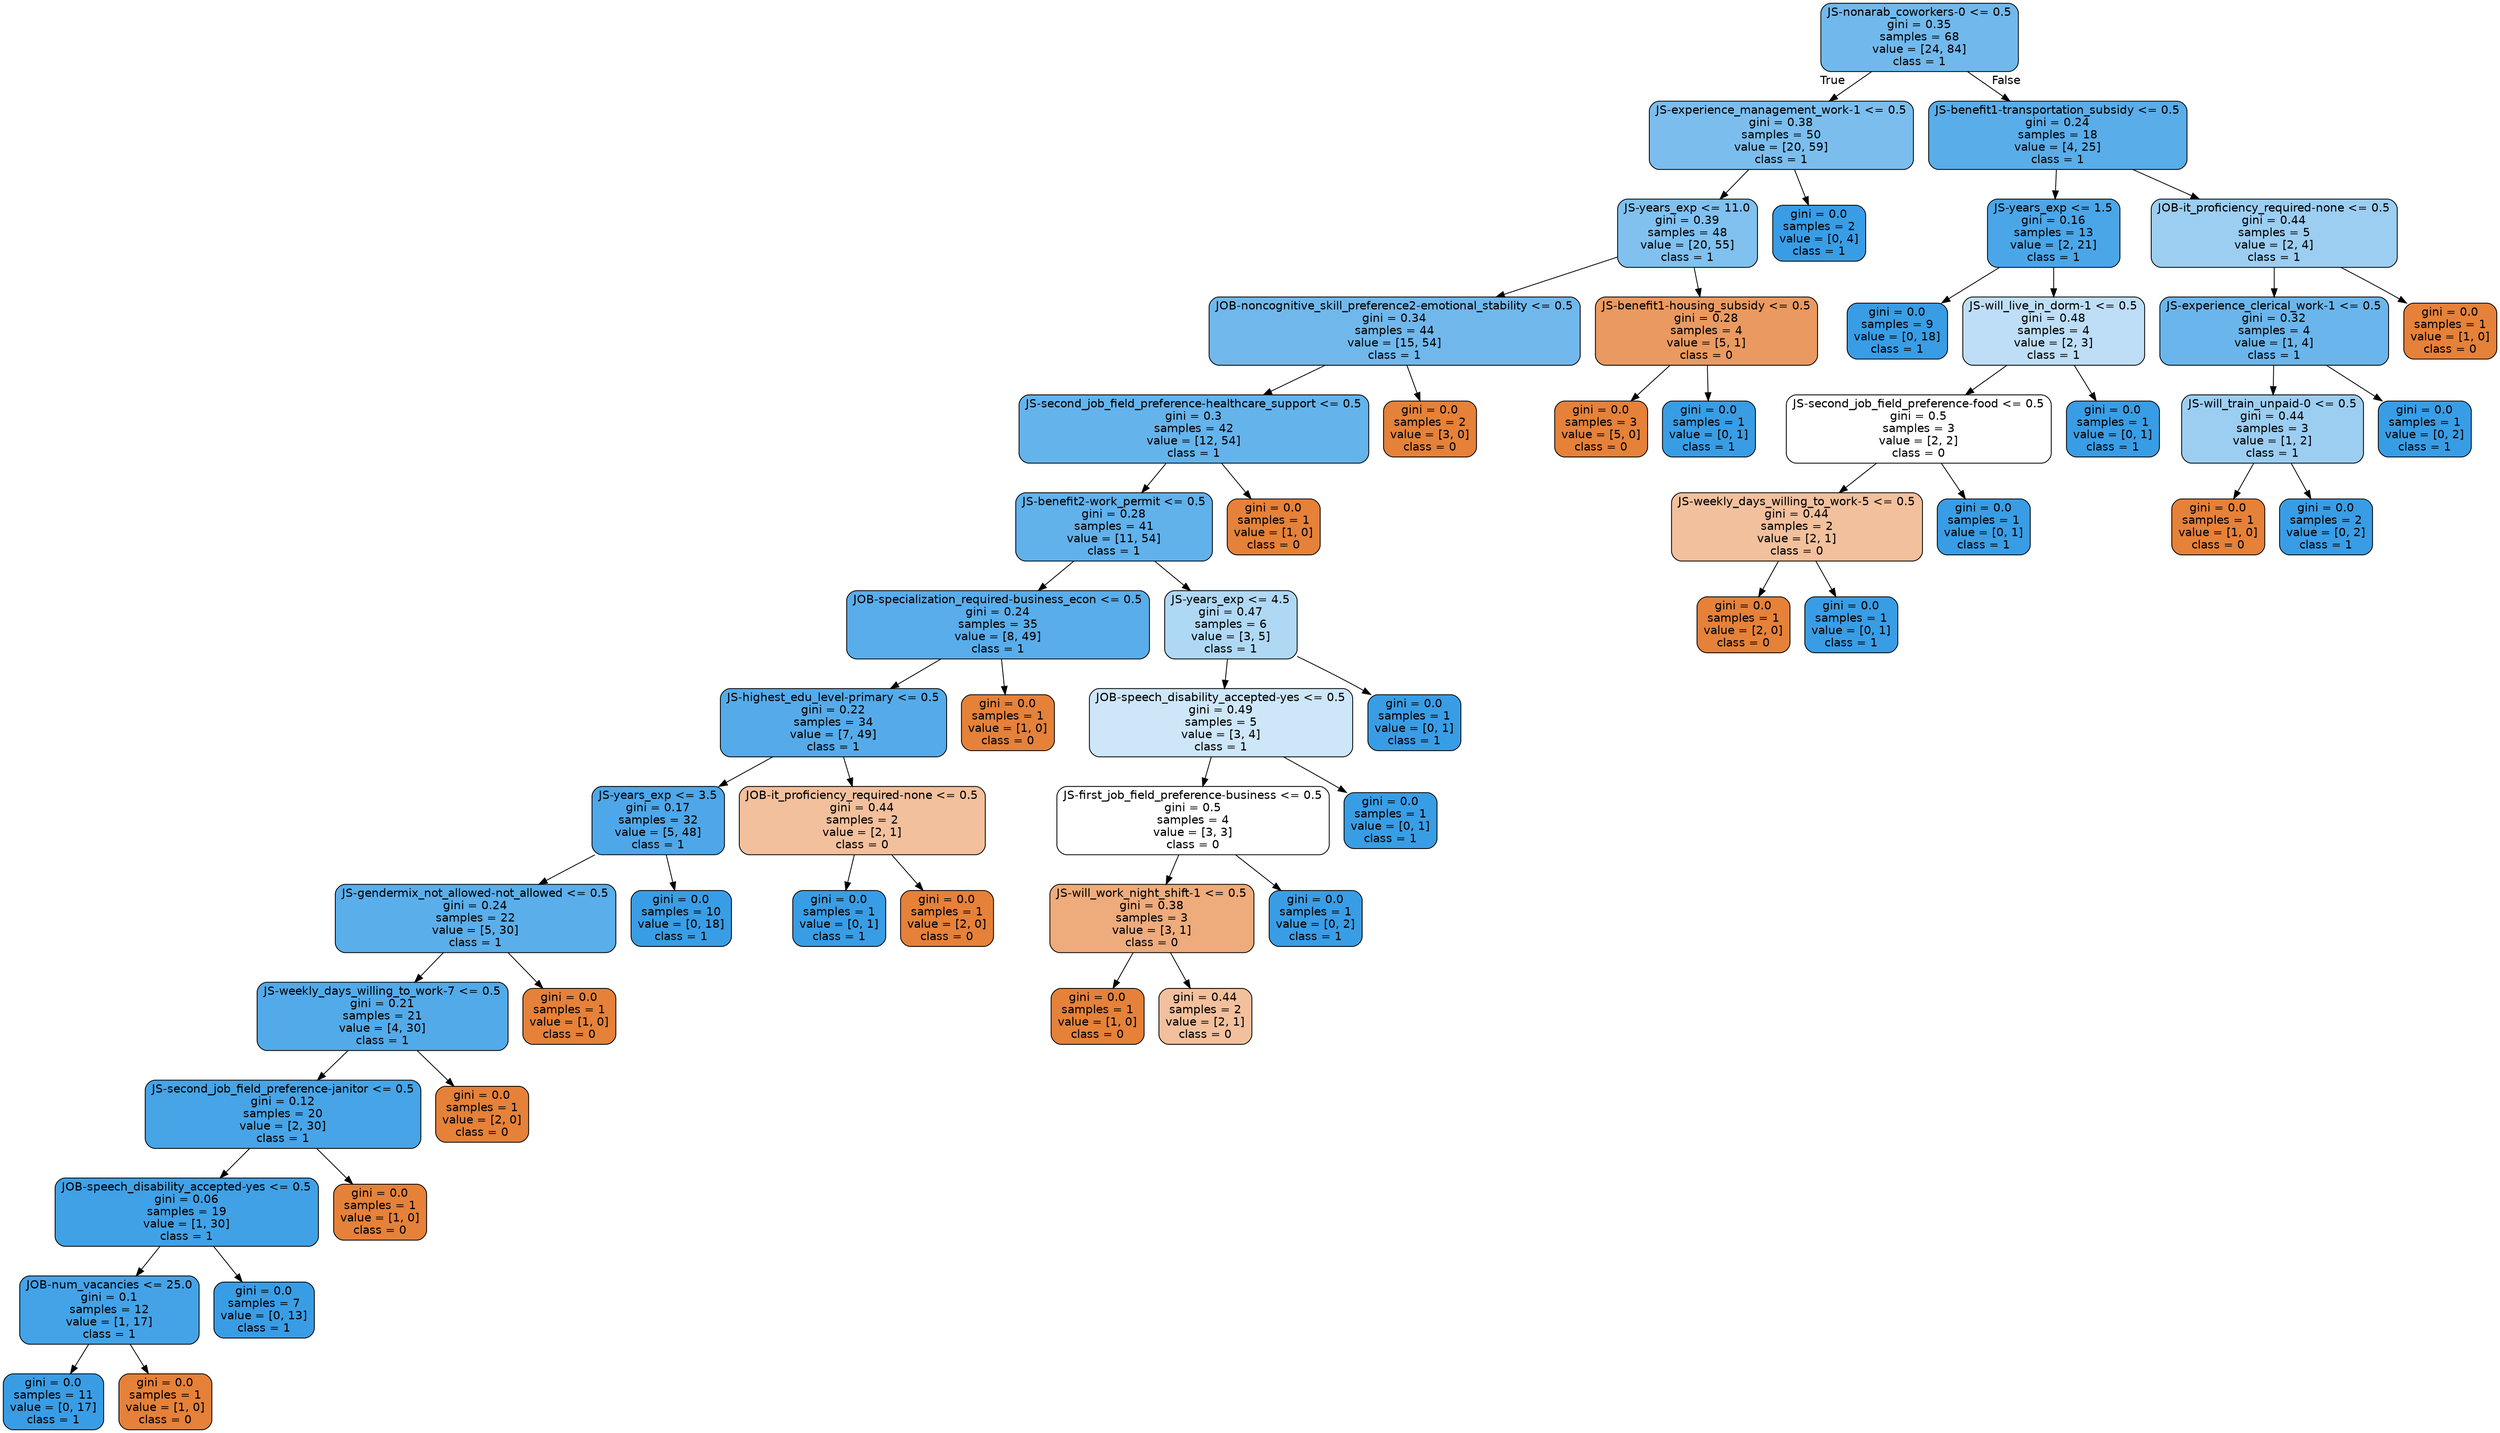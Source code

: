 digraph Tree {
node [shape=box, style="filled, rounded", color="black", fontname=helvetica] ;
edge [fontname=helvetica] ;
0 [label="JS-nonarab_coworkers-0 <= 0.5\ngini = 0.35\nsamples = 68\nvalue = [24, 84]\nclass = 1", fillcolor="#399de5b6"] ;
1 [label="JS-experience_management_work-1 <= 0.5\ngini = 0.38\nsamples = 50\nvalue = [20, 59]\nclass = 1", fillcolor="#399de5a9"] ;
0 -> 1 [labeldistance=2.5, labelangle=45, headlabel="True"] ;
2 [label="JS-years_exp <= 11.0\ngini = 0.39\nsamples = 48\nvalue = [20, 55]\nclass = 1", fillcolor="#399de5a2"] ;
1 -> 2 ;
3 [label="JOB-noncognitive_skill_preference2-emotional_stability <= 0.5\ngini = 0.34\nsamples = 44\nvalue = [15, 54]\nclass = 1", fillcolor="#399de5b8"] ;
2 -> 3 ;
4 [label="JS-second_job_field_preference-healthcare_support <= 0.5\ngini = 0.3\nsamples = 42\nvalue = [12, 54]\nclass = 1", fillcolor="#399de5c6"] ;
3 -> 4 ;
5 [label="JS-benefit2-work_permit <= 0.5\ngini = 0.28\nsamples = 41\nvalue = [11, 54]\nclass = 1", fillcolor="#399de5cb"] ;
4 -> 5 ;
6 [label="JOB-specialization_required-business_econ <= 0.5\ngini = 0.24\nsamples = 35\nvalue = [8, 49]\nclass = 1", fillcolor="#399de5d5"] ;
5 -> 6 ;
7 [label="JS-highest_edu_level-primary <= 0.5\ngini = 0.22\nsamples = 34\nvalue = [7, 49]\nclass = 1", fillcolor="#399de5db"] ;
6 -> 7 ;
8 [label="JS-years_exp <= 3.5\ngini = 0.17\nsamples = 32\nvalue = [5, 48]\nclass = 1", fillcolor="#399de5e4"] ;
7 -> 8 ;
9 [label="JS-gendermix_not_allowed-not_allowed <= 0.5\ngini = 0.24\nsamples = 22\nvalue = [5, 30]\nclass = 1", fillcolor="#399de5d4"] ;
8 -> 9 ;
10 [label="JS-weekly_days_willing_to_work-7 <= 0.5\ngini = 0.21\nsamples = 21\nvalue = [4, 30]\nclass = 1", fillcolor="#399de5dd"] ;
9 -> 10 ;
11 [label="JS-second_job_field_preference-janitor <= 0.5\ngini = 0.12\nsamples = 20\nvalue = [2, 30]\nclass = 1", fillcolor="#399de5ee"] ;
10 -> 11 ;
12 [label="JOB-speech_disability_accepted-yes <= 0.5\ngini = 0.06\nsamples = 19\nvalue = [1, 30]\nclass = 1", fillcolor="#399de5f6"] ;
11 -> 12 ;
13 [label="JOB-num_vacancies <= 25.0\ngini = 0.1\nsamples = 12\nvalue = [1, 17]\nclass = 1", fillcolor="#399de5f0"] ;
12 -> 13 ;
14 [label="gini = 0.0\nsamples = 11\nvalue = [0, 17]\nclass = 1", fillcolor="#399de5ff"] ;
13 -> 14 ;
15 [label="gini = 0.0\nsamples = 1\nvalue = [1, 0]\nclass = 0", fillcolor="#e58139ff"] ;
13 -> 15 ;
16 [label="gini = 0.0\nsamples = 7\nvalue = [0, 13]\nclass = 1", fillcolor="#399de5ff"] ;
12 -> 16 ;
17 [label="gini = 0.0\nsamples = 1\nvalue = [1, 0]\nclass = 0", fillcolor="#e58139ff"] ;
11 -> 17 ;
18 [label="gini = 0.0\nsamples = 1\nvalue = [2, 0]\nclass = 0", fillcolor="#e58139ff"] ;
10 -> 18 ;
19 [label="gini = 0.0\nsamples = 1\nvalue = [1, 0]\nclass = 0", fillcolor="#e58139ff"] ;
9 -> 19 ;
20 [label="gini = 0.0\nsamples = 10\nvalue = [0, 18]\nclass = 1", fillcolor="#399de5ff"] ;
8 -> 20 ;
21 [label="JOB-it_proficiency_required-none <= 0.5\ngini = 0.44\nsamples = 2\nvalue = [2, 1]\nclass = 0", fillcolor="#e581397f"] ;
7 -> 21 ;
22 [label="gini = 0.0\nsamples = 1\nvalue = [0, 1]\nclass = 1", fillcolor="#399de5ff"] ;
21 -> 22 ;
23 [label="gini = 0.0\nsamples = 1\nvalue = [2, 0]\nclass = 0", fillcolor="#e58139ff"] ;
21 -> 23 ;
24 [label="gini = 0.0\nsamples = 1\nvalue = [1, 0]\nclass = 0", fillcolor="#e58139ff"] ;
6 -> 24 ;
25 [label="JS-years_exp <= 4.5\ngini = 0.47\nsamples = 6\nvalue = [3, 5]\nclass = 1", fillcolor="#399de566"] ;
5 -> 25 ;
26 [label="JOB-speech_disability_accepted-yes <= 0.5\ngini = 0.49\nsamples = 5\nvalue = [3, 4]\nclass = 1", fillcolor="#399de540"] ;
25 -> 26 ;
27 [label="JS-first_job_field_preference-business <= 0.5\ngini = 0.5\nsamples = 4\nvalue = [3, 3]\nclass = 0", fillcolor="#e5813900"] ;
26 -> 27 ;
28 [label="JS-will_work_night_shift-1 <= 0.5\ngini = 0.38\nsamples = 3\nvalue = [3, 1]\nclass = 0", fillcolor="#e58139aa"] ;
27 -> 28 ;
29 [label="gini = 0.0\nsamples = 1\nvalue = [1, 0]\nclass = 0", fillcolor="#e58139ff"] ;
28 -> 29 ;
30 [label="gini = 0.44\nsamples = 2\nvalue = [2, 1]\nclass = 0", fillcolor="#e581397f"] ;
28 -> 30 ;
31 [label="gini = 0.0\nsamples = 1\nvalue = [0, 2]\nclass = 1", fillcolor="#399de5ff"] ;
27 -> 31 ;
32 [label="gini = 0.0\nsamples = 1\nvalue = [0, 1]\nclass = 1", fillcolor="#399de5ff"] ;
26 -> 32 ;
33 [label="gini = 0.0\nsamples = 1\nvalue = [0, 1]\nclass = 1", fillcolor="#399de5ff"] ;
25 -> 33 ;
34 [label="gini = 0.0\nsamples = 1\nvalue = [1, 0]\nclass = 0", fillcolor="#e58139ff"] ;
4 -> 34 ;
35 [label="gini = 0.0\nsamples = 2\nvalue = [3, 0]\nclass = 0", fillcolor="#e58139ff"] ;
3 -> 35 ;
36 [label="JS-benefit1-housing_subsidy <= 0.5\ngini = 0.28\nsamples = 4\nvalue = [5, 1]\nclass = 0", fillcolor="#e58139cc"] ;
2 -> 36 ;
37 [label="gini = 0.0\nsamples = 3\nvalue = [5, 0]\nclass = 0", fillcolor="#e58139ff"] ;
36 -> 37 ;
38 [label="gini = 0.0\nsamples = 1\nvalue = [0, 1]\nclass = 1", fillcolor="#399de5ff"] ;
36 -> 38 ;
39 [label="gini = 0.0\nsamples = 2\nvalue = [0, 4]\nclass = 1", fillcolor="#399de5ff"] ;
1 -> 39 ;
40 [label="JS-benefit1-transportation_subsidy <= 0.5\ngini = 0.24\nsamples = 18\nvalue = [4, 25]\nclass = 1", fillcolor="#399de5d6"] ;
0 -> 40 [labeldistance=2.5, labelangle=-45, headlabel="False"] ;
41 [label="JS-years_exp <= 1.5\ngini = 0.16\nsamples = 13\nvalue = [2, 21]\nclass = 1", fillcolor="#399de5e7"] ;
40 -> 41 ;
42 [label="gini = 0.0\nsamples = 9\nvalue = [0, 18]\nclass = 1", fillcolor="#399de5ff"] ;
41 -> 42 ;
43 [label="JS-will_live_in_dorm-1 <= 0.5\ngini = 0.48\nsamples = 4\nvalue = [2, 3]\nclass = 1", fillcolor="#399de555"] ;
41 -> 43 ;
44 [label="JS-second_job_field_preference-food <= 0.5\ngini = 0.5\nsamples = 3\nvalue = [2, 2]\nclass = 0", fillcolor="#e5813900"] ;
43 -> 44 ;
45 [label="JS-weekly_days_willing_to_work-5 <= 0.5\ngini = 0.44\nsamples = 2\nvalue = [2, 1]\nclass = 0", fillcolor="#e581397f"] ;
44 -> 45 ;
46 [label="gini = 0.0\nsamples = 1\nvalue = [2, 0]\nclass = 0", fillcolor="#e58139ff"] ;
45 -> 46 ;
47 [label="gini = 0.0\nsamples = 1\nvalue = [0, 1]\nclass = 1", fillcolor="#399de5ff"] ;
45 -> 47 ;
48 [label="gini = 0.0\nsamples = 1\nvalue = [0, 1]\nclass = 1", fillcolor="#399de5ff"] ;
44 -> 48 ;
49 [label="gini = 0.0\nsamples = 1\nvalue = [0, 1]\nclass = 1", fillcolor="#399de5ff"] ;
43 -> 49 ;
50 [label="JOB-it_proficiency_required-none <= 0.5\ngini = 0.44\nsamples = 5\nvalue = [2, 4]\nclass = 1", fillcolor="#399de57f"] ;
40 -> 50 ;
51 [label="JS-experience_clerical_work-1 <= 0.5\ngini = 0.32\nsamples = 4\nvalue = [1, 4]\nclass = 1", fillcolor="#399de5bf"] ;
50 -> 51 ;
52 [label="JS-will_train_unpaid-0 <= 0.5\ngini = 0.44\nsamples = 3\nvalue = [1, 2]\nclass = 1", fillcolor="#399de57f"] ;
51 -> 52 ;
53 [label="gini = 0.0\nsamples = 1\nvalue = [1, 0]\nclass = 0", fillcolor="#e58139ff"] ;
52 -> 53 ;
54 [label="gini = 0.0\nsamples = 2\nvalue = [0, 2]\nclass = 1", fillcolor="#399de5ff"] ;
52 -> 54 ;
55 [label="gini = 0.0\nsamples = 1\nvalue = [0, 2]\nclass = 1", fillcolor="#399de5ff"] ;
51 -> 55 ;
56 [label="gini = 0.0\nsamples = 1\nvalue = [1, 0]\nclass = 0", fillcolor="#e58139ff"] ;
50 -> 56 ;
}